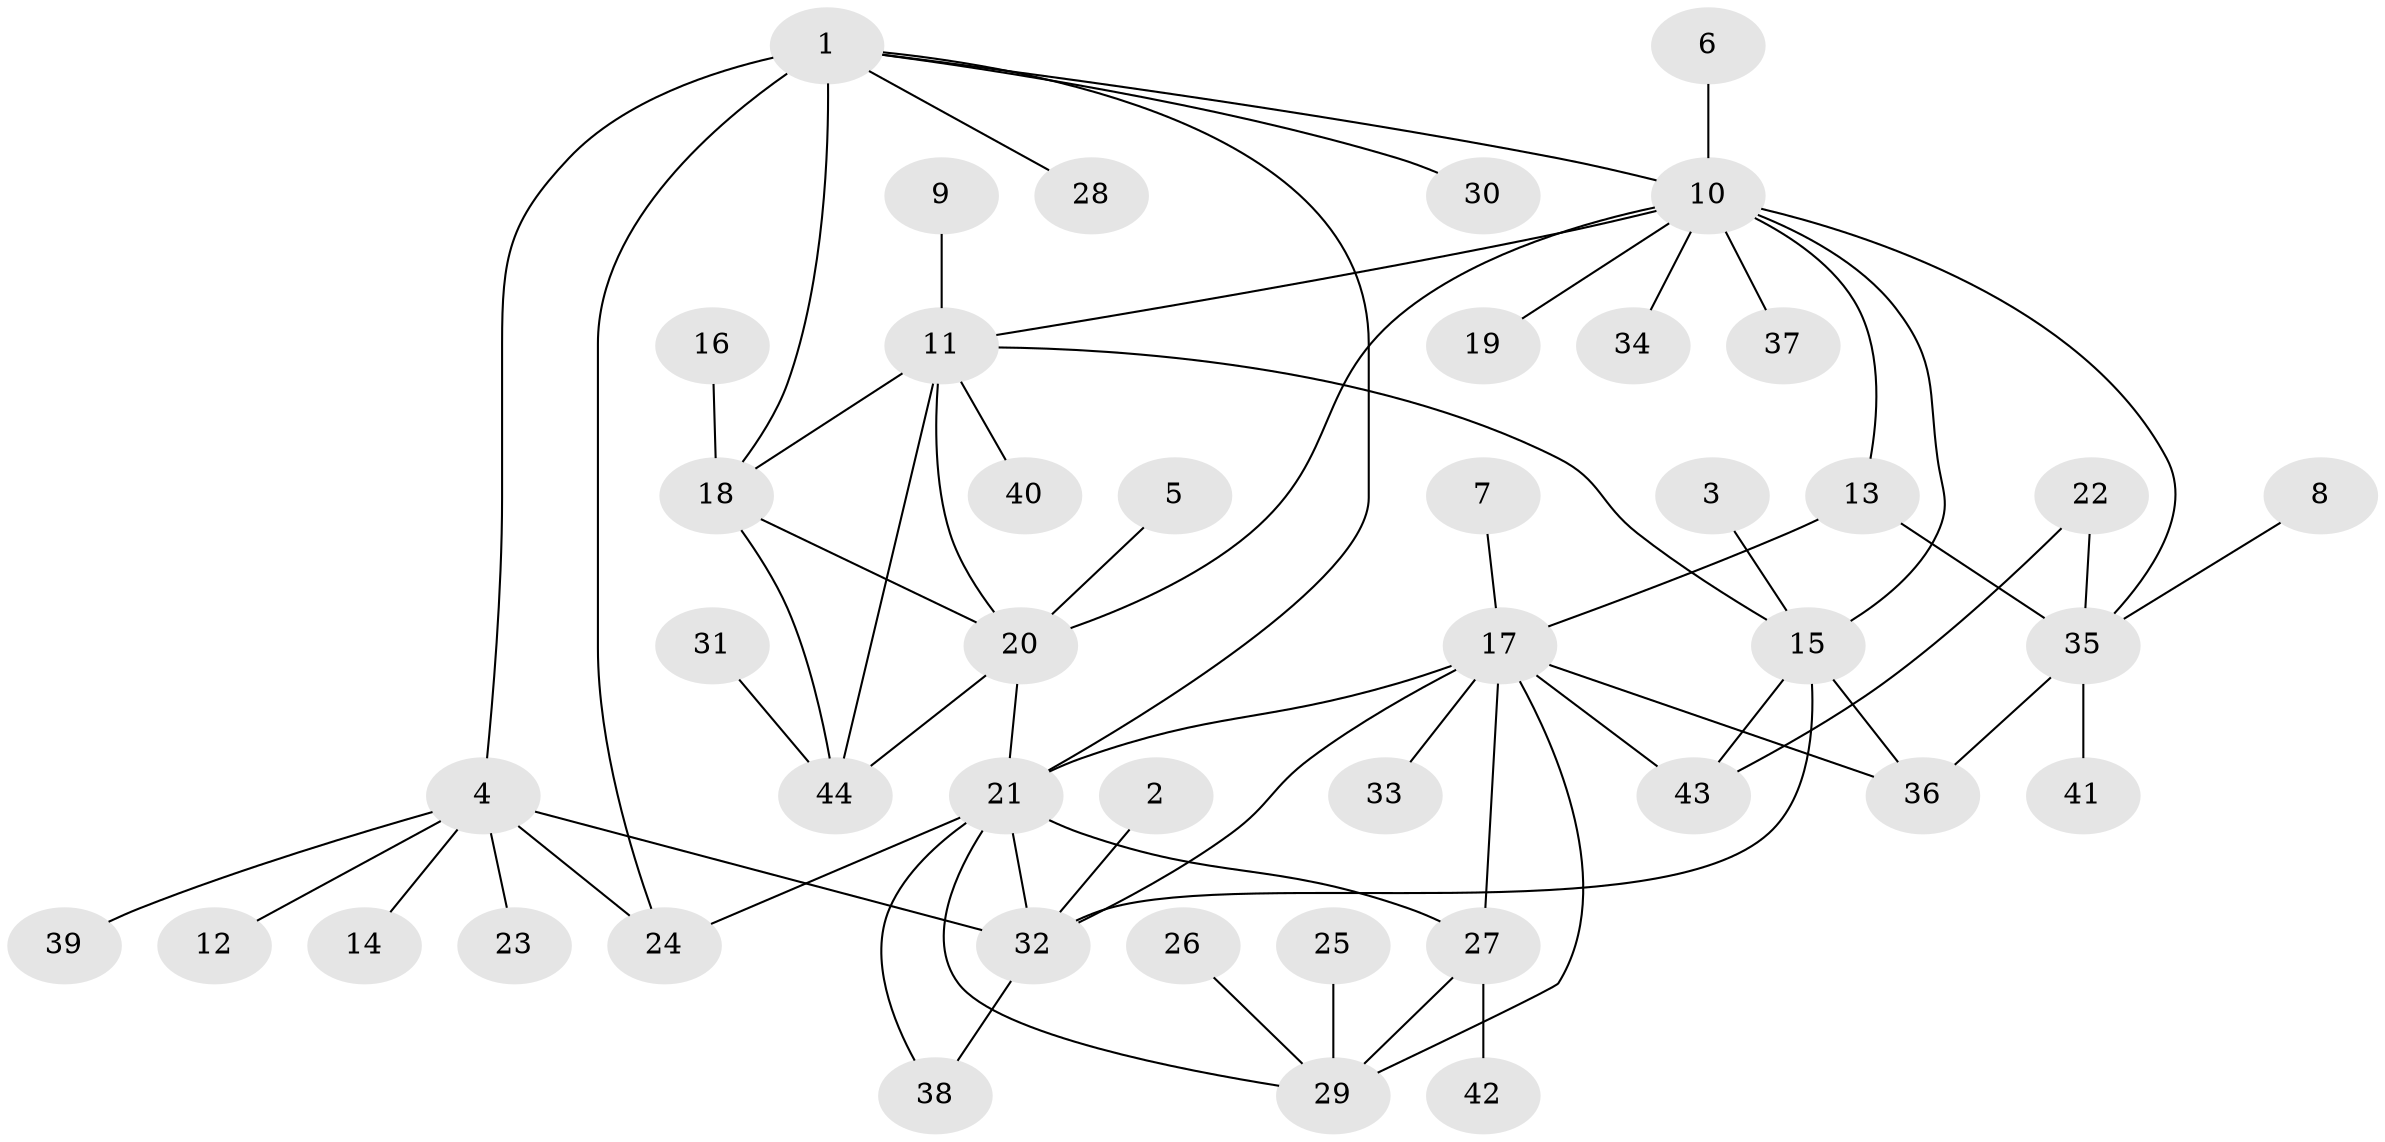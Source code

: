 // original degree distribution, {10: 0.011494252873563218, 5: 0.022988505747126436, 8: 0.034482758620689655, 3: 0.10344827586206896, 6: 0.034482758620689655, 7: 0.034482758620689655, 4: 0.022988505747126436, 12: 0.011494252873563218, 9: 0.022988505747126436, 11: 0.011494252873563218, 1: 0.5402298850574713, 2: 0.14942528735632185}
// Generated by graph-tools (version 1.1) at 2025/50/03/09/25 03:50:30]
// undirected, 44 vertices, 65 edges
graph export_dot {
graph [start="1"]
  node [color=gray90,style=filled];
  1;
  2;
  3;
  4;
  5;
  6;
  7;
  8;
  9;
  10;
  11;
  12;
  13;
  14;
  15;
  16;
  17;
  18;
  19;
  20;
  21;
  22;
  23;
  24;
  25;
  26;
  27;
  28;
  29;
  30;
  31;
  32;
  33;
  34;
  35;
  36;
  37;
  38;
  39;
  40;
  41;
  42;
  43;
  44;
  1 -- 4 [weight=2.0];
  1 -- 10 [weight=1.0];
  1 -- 18 [weight=1.0];
  1 -- 21 [weight=1.0];
  1 -- 24 [weight=2.0];
  1 -- 28 [weight=1.0];
  1 -- 30 [weight=1.0];
  2 -- 32 [weight=1.0];
  3 -- 15 [weight=1.0];
  4 -- 12 [weight=1.0];
  4 -- 14 [weight=1.0];
  4 -- 23 [weight=1.0];
  4 -- 24 [weight=1.0];
  4 -- 32 [weight=2.0];
  4 -- 39 [weight=1.0];
  5 -- 20 [weight=1.0];
  6 -- 10 [weight=1.0];
  7 -- 17 [weight=1.0];
  8 -- 35 [weight=1.0];
  9 -- 11 [weight=1.0];
  10 -- 11 [weight=1.0];
  10 -- 13 [weight=2.0];
  10 -- 15 [weight=1.0];
  10 -- 19 [weight=1.0];
  10 -- 20 [weight=1.0];
  10 -- 34 [weight=1.0];
  10 -- 35 [weight=1.0];
  10 -- 37 [weight=1.0];
  11 -- 15 [weight=1.0];
  11 -- 18 [weight=1.0];
  11 -- 20 [weight=1.0];
  11 -- 40 [weight=1.0];
  11 -- 44 [weight=1.0];
  13 -- 17 [weight=1.0];
  13 -- 35 [weight=2.0];
  15 -- 32 [weight=3.0];
  15 -- 36 [weight=1.0];
  15 -- 43 [weight=1.0];
  16 -- 18 [weight=1.0];
  17 -- 21 [weight=1.0];
  17 -- 27 [weight=1.0];
  17 -- 29 [weight=1.0];
  17 -- 32 [weight=1.0];
  17 -- 33 [weight=1.0];
  17 -- 36 [weight=1.0];
  17 -- 43 [weight=1.0];
  18 -- 20 [weight=1.0];
  18 -- 44 [weight=1.0];
  20 -- 21 [weight=1.0];
  20 -- 44 [weight=1.0];
  21 -- 24 [weight=1.0];
  21 -- 27 [weight=1.0];
  21 -- 29 [weight=1.0];
  21 -- 32 [weight=1.0];
  21 -- 38 [weight=1.0];
  22 -- 35 [weight=1.0];
  22 -- 43 [weight=1.0];
  25 -- 29 [weight=1.0];
  26 -- 29 [weight=1.0];
  27 -- 29 [weight=1.0];
  27 -- 42 [weight=1.0];
  31 -- 44 [weight=1.0];
  32 -- 38 [weight=1.0];
  35 -- 36 [weight=1.0];
  35 -- 41 [weight=1.0];
}
